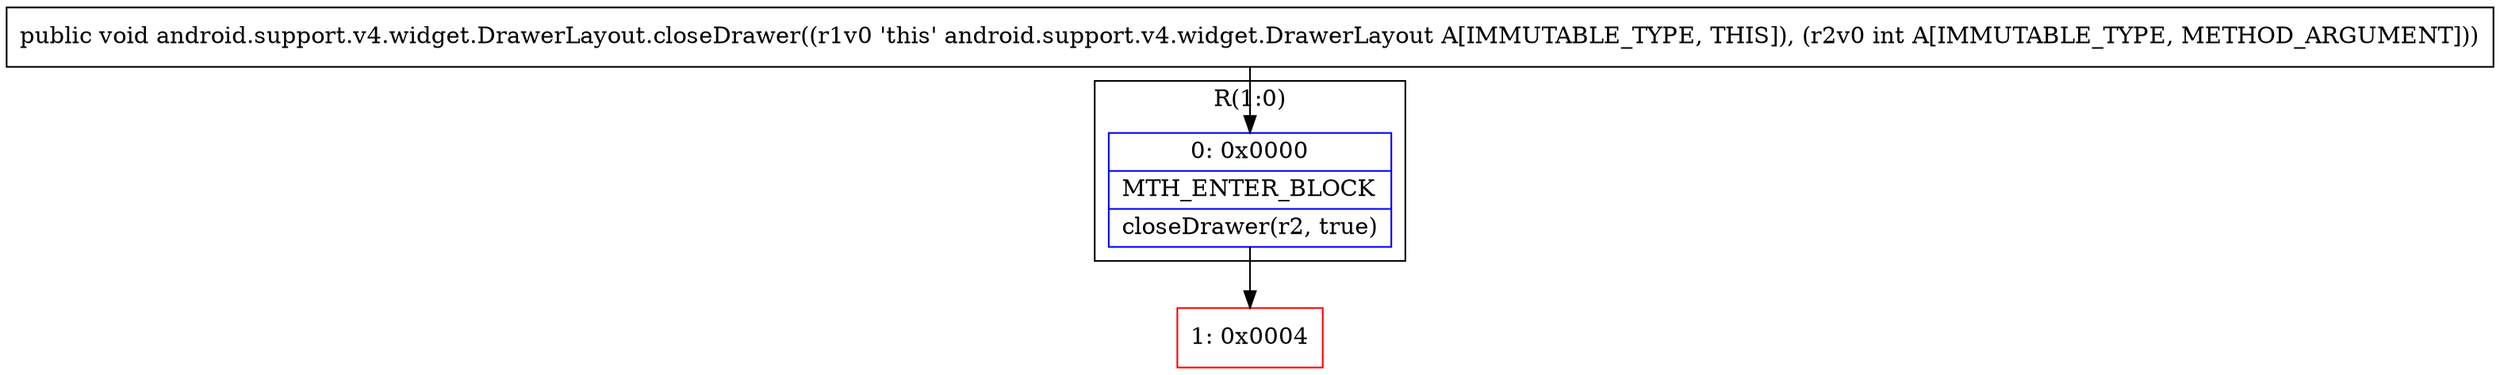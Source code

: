 digraph "CFG forandroid.support.v4.widget.DrawerLayout.closeDrawer(I)V" {
subgraph cluster_Region_1112262823 {
label = "R(1:0)";
node [shape=record,color=blue];
Node_0 [shape=record,label="{0\:\ 0x0000|MTH_ENTER_BLOCK\l|closeDrawer(r2, true)\l}"];
}
Node_1 [shape=record,color=red,label="{1\:\ 0x0004}"];
MethodNode[shape=record,label="{public void android.support.v4.widget.DrawerLayout.closeDrawer((r1v0 'this' android.support.v4.widget.DrawerLayout A[IMMUTABLE_TYPE, THIS]), (r2v0 int A[IMMUTABLE_TYPE, METHOD_ARGUMENT])) }"];
MethodNode -> Node_0;
Node_0 -> Node_1;
}

